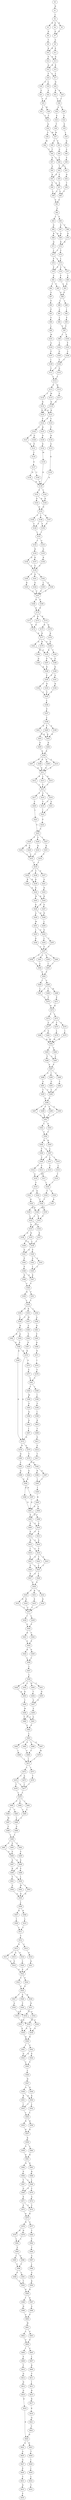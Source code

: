 strict digraph  {
	S0 -> S1 [ label = H ];
	S1 -> S2 [ label = L ];
	S2 -> S3 [ label = N ];
	S2 -> S4 [ label = S ];
	S2 -> S5 [ label = R ];
	S3 -> S6 [ label = D ];
	S4 -> S7 [ label = E ];
	S5 -> S7 [ label = E ];
	S6 -> S8 [ label = T ];
	S7 -> S9 [ label = A ];
	S8 -> S10 [ label = K ];
	S9 -> S11 [ label = E ];
	S9 -> S10 [ label = K ];
	S10 -> S12 [ label = G ];
	S10 -> S13 [ label = Q ];
	S11 -> S13 [ label = Q ];
	S12 -> S14 [ label = Q ];
	S13 -> S15 [ label = E ];
	S13 -> S14 [ label = Q ];
	S14 -> S16 [ label = V ];
	S14 -> S17 [ label = L ];
	S15 -> S17 [ label = L ];
	S16 -> S18 [ label = V ];
	S16 -> S19 [ label = L ];
	S17 -> S20 [ label = N ];
	S18 -> S21 [ label = G ];
	S19 -> S22 [ label = S ];
	S20 -> S23 [ label = K ];
	S20 -> S24 [ label = A ];
	S21 -> S25 [ label = V ];
	S22 -> S25 [ label = V ];
	S23 -> S26 [ label = T ];
	S24 -> S26 [ label = T ];
	S25 -> S27 [ label = L ];
	S25 -> S28 [ label = W ];
	S26 -> S29 [ label = V ];
	S26 -> S30 [ label = A ];
	S27 -> S31 [ label = Y ];
	S28 -> S31 [ label = Y ];
	S29 -> S32 [ label = V ];
	S30 -> S33 [ label = E ];
	S31 -> S34 [ label = Q ];
	S32 -> S35 [ label = S ];
	S33 -> S36 [ label = T ];
	S34 -> S37 [ label = M ];
	S34 -> S38 [ label = V ];
	S35 -> S39 [ label = L ];
	S36 -> S37 [ label = M ];
	S37 -> S40 [ label = V ];
	S37 -> S41 [ label = S ];
	S38 -> S42 [ label = M ];
	S39 -> S43 [ label = Q ];
	S40 -> S44 [ label = T ];
	S41 -> S45 [ label = G ];
	S42 -> S44 [ label = T ];
	S43 -> S46 [ label = S ];
	S44 -> S47 [ label = A ];
	S44 -> S48 [ label = I ];
	S45 -> S48 [ label = I ];
	S46 -> S49 [ label = V ];
	S47 -> S50 [ label = A ];
	S48 -> S51 [ label = L ];
	S48 -> S52 [ label = T ];
	S49 -> S52 [ label = T ];
	S50 -> S53 [ label = E ];
	S51 -> S54 [ label = N ];
	S52 -> S55 [ label = Y ];
	S52 -> S53 [ label = E ];
	S53 -> S56 [ label = V ];
	S53 -> S57 [ label = A ];
	S54 -> S58 [ label = T ];
	S55 -> S57 [ label = A ];
	S56 -> S59 [ label = L ];
	S57 -> S60 [ label = V ];
	S57 -> S59 [ label = L ];
	S58 -> S60 [ label = V ];
	S59 -> S61 [ label = S ];
	S60 -> S61 [ label = S ];
	S61 -> S62 [ label = S ];
	S62 -> S63 [ label = L ];
	S62 -> S64 [ label = V ];
	S63 -> S65 [ label = G ];
	S64 -> S66 [ label = T ];
	S64 -> S67 [ label = S ];
	S65 -> S68 [ label = R ];
	S65 -> S69 [ label = Q ];
	S66 -> S70 [ label = E ];
	S67 -> S69 [ label = Q ];
	S68 -> S71 [ label = Q ];
	S69 -> S72 [ label = K ];
	S70 -> S72 [ label = K ];
	S71 -> S73 [ label = L ];
	S72 -> S73 [ label = L ];
	S72 -> S74 [ label = V ];
	S73 -> S75 [ label = L ];
	S73 -> S76 [ label = F ];
	S74 -> S75 [ label = L ];
	S75 -> S77 [ label = A ];
	S75 -> S78 [ label = P ];
	S75 -> S79 [ label = C ];
	S76 -> S78 [ label = P ];
	S77 -> S80 [ label = L ];
	S78 -> S81 [ label = A ];
	S79 -> S82 [ label = F ];
	S80 -> S83 [ label = A ];
	S81 -> S84 [ label = I ];
	S81 -> S85 [ label = V ];
	S82 -> S83 [ label = A ];
	S83 -> S86 [ label = G ];
	S84 -> S87 [ label = S ];
	S85 -> S86 [ label = G ];
	S86 -> S88 [ label = L ];
	S86 -> S89 [ label = I ];
	S87 -> S90 [ label = F ];
	S88 -> S91 [ label = L ];
	S89 -> S92 [ label = I ];
	S90 -> S93 [ label = F ];
	S91 -> S94 [ label = L ];
	S92 -> S95 [ label = F ];
	S93 -> S96 [ label = V ];
	S94 -> S97 [ label = V ];
	S95 -> S97 [ label = V ];
	S96 -> S98 [ label = L ];
	S97 -> S99 [ label = L ];
	S97 -> S100 [ label = V ];
	S98 -> S101 [ label = M ];
	S99 -> S102 [ label = L ];
	S100 -> S103 [ label = F ];
	S101 -> S104 [ label = A ];
	S102 -> S105 [ label = G ];
	S103 -> S106 [ label = C ];
	S104 -> S107 [ label = F ];
	S105 -> S108 [ label = T ];
	S106 -> S108 [ label = T ];
	S107 -> S109 [ label = I ];
	S108 -> S110 [ label = G ];
	S108 -> S111 [ label = V ];
	S109 -> S111 [ label = V ];
	S110 -> S112 [ label = L ];
	S111 -> S112 [ label = L ];
	S112 -> S113 [ label = F ];
	S112 -> S114 [ label = H ];
	S113 -> S115 [ label = M ];
	S113 -> S116 [ label = L ];
	S114 -> S117 [ label = V ];
	S115 -> S118 [ label = K ];
	S116 -> S119 [ label = R ];
	S117 -> S118 [ label = K ];
	S118 -> S120 [ label = R ];
	S118 -> S121 [ label = K ];
	S119 -> S121 [ label = K ];
	S119 -> S120 [ label = R ];
	S120 -> S122 [ label = F ];
	S121 -> S122 [ label = F ];
	S121 -> S123 [ label = Y ];
	S122 -> S124 [ label = L ];
	S122 -> S125 [ label = H ];
	S123 -> S126 [ label = F ];
	S124 -> S127 [ label = D ];
	S124 -> S128 [ label = G ];
	S125 -> S129 [ label = N ];
	S126 -> S130 [ label = H ];
	S127 -> S131 [ label = P ];
	S128 -> S131 [ label = P ];
	S129 -> S132 [ label = D ];
	S130 -> S133 [ label = S ];
	S131 -> S134 [ label = C ];
	S132 -> S135 [ label = M ];
	S133 -> S136 [ label = K ];
	S134 -> S137 [ label = G ];
	S135 -> S138 [ label = K ];
	S136 -> S138 [ label = K ];
	S137 -> S139 [ label = R ];
	S137 -> S140 [ label = C ];
	S138 -> S141 [ label = F ];
	S138 -> S142 [ label = Y ];
	S139 -> S138 [ label = K ];
	S140 -> S138 [ label = K ];
	S141 -> S143 [ label = E ];
	S141 -> S144 [ label = K ];
	S142 -> S144 [ label = K ];
	S143 -> S145 [ label = N ];
	S144 -> S145 [ label = N ];
	S145 -> S146 [ label = V ];
	S145 -> S147 [ label = K ];
	S145 -> S148 [ label = I ];
	S146 -> S149 [ label = Y ];
	S147 -> S150 [ label = F ];
	S148 -> S150 [ label = F ];
	S148 -> S149 [ label = Y ];
	S149 -> S151 [ label = I ];
	S150 -> S151 [ label = I ];
	S151 -> S152 [ label = T ];
	S151 -> S153 [ label = G ];
	S152 -> S154 [ label = R ];
	S153 -> S155 [ label = G ];
	S154 -> S156 [ label = Q ];
	S154 -> S157 [ label = K ];
	S155 -> S158 [ label = R ];
	S156 -> S159 [ label = F ];
	S157 -> S159 [ label = F ];
	S158 -> S159 [ label = F ];
	S159 -> S160 [ label = V ];
	S159 -> S161 [ label = E ];
	S159 -> S162 [ label = I ];
	S160 -> S163 [ label = R ];
	S161 -> S164 [ label = E ];
	S162 -> S165 [ label = L ];
	S162 -> S166 [ label = Q ];
	S163 -> S167 [ label = F ];
	S164 -> S167 [ label = F ];
	S165 -> S167 [ label = F ];
	S166 -> S167 [ label = F ];
	S167 -> S168 [ label = D ];
	S167 -> S169 [ label = E ];
	S168 -> S170 [ label = E ];
	S169 -> S170 [ label = E ];
	S170 -> S171 [ label = G ];
	S170 -> S172 [ label = K ];
	S170 -> S173 [ label = R ];
	S171 -> S174 [ label = E ];
	S172 -> S175 [ label = R ];
	S172 -> S176 [ label = Q ];
	S173 -> S174 [ label = E ];
	S174 -> S177 [ label = R ];
	S175 -> S177 [ label = R ];
	S176 -> S178 [ label = K ];
	S177 -> S179 [ label = H ];
	S177 -> S180 [ label = A ];
	S177 -> S181 [ label = Q ];
	S178 -> S180 [ label = A ];
	S179 -> S182 [ label = Q ];
	S180 -> S183 [ label = E ];
	S180 -> S184 [ label = T ];
	S181 -> S183 [ label = E ];
	S182 -> S185 [ label = Q ];
	S183 -> S186 [ label = G ];
	S183 -> S187 [ label = E ];
	S184 -> S186 [ label = G ];
	S185 -> S188 [ label = R ];
	S186 -> S189 [ label = K ];
	S187 -> S188 [ label = R ];
	S188 -> S190 [ label = P ];
	S189 -> S191 [ label = A ];
	S189 -> S190 [ label = P ];
	S190 -> S192 [ label = C ];
	S190 -> S193 [ label = N ];
	S191 -> S194 [ label = H ];
	S192 -> S195 [ label = V ];
	S193 -> S195 [ label = V ];
	S194 -> S195 [ label = V ];
	S195 -> S196 [ label = L ];
	S196 -> S197 [ label = P ];
	S197 -> S198 [ label = L ];
	S198 -> S199 [ label = S ];
	S198 -> S200 [ label = T ];
	S198 -> S201 [ label = N ];
	S199 -> S202 [ label = K ];
	S200 -> S203 [ label = P ];
	S200 -> S202 [ label = K ];
	S201 -> S202 [ label = K ];
	S202 -> S204 [ label = K ];
	S203 -> S205 [ label = E ];
	S204 -> S206 [ label = E ];
	S205 -> S206 [ label = E ];
	S206 -> S207 [ label = R ];
	S206 -> S208 [ label = K ];
	S206 -> S209 [ label = S ];
	S206 -> S210 [ label = G ];
	S207 -> S211 [ label = K ];
	S208 -> S211 [ label = K ];
	S209 -> S211 [ label = K ];
	S210 -> S211 [ label = K ];
	S211 -> S212 [ label = K ];
	S211 -> S213 [ label = L ];
	S211 -> S214 [ label = Q ];
	S212 -> S215 [ label = Y ];
	S213 -> S215 [ label = Y ];
	S214 -> S215 [ label = Y ];
	S215 -> S216 [ label = V ];
	S215 -> S217 [ label = P ];
	S215 -> S218 [ label = I ];
	S216 -> S219 [ label = V ];
	S217 -> S220 [ label = V ];
	S218 -> S221 [ label = A ];
	S218 -> S219 [ label = V ];
	S219 -> S222 [ label = I ];
	S220 -> S223 [ label = L ];
	S221 -> S222 [ label = I ];
	S222 -> S224 [ label = P ];
	S223 -> S225 [ label = S ];
	S224 -> S225 [ label = S ];
	S225 -> S226 [ label = F ];
	S225 -> S227 [ label = I ];
	S225 -> S228 [ label = S ];
	S226 -> S229 [ label = G ];
	S226 -> S230 [ label = W ];
	S227 -> S231 [ label = R ];
	S228 -> S232 [ label = H ];
	S229 -> S233 [ label = L ];
	S230 -> S233 [ label = L ];
	S231 -> S234 [ label = P ];
	S232 -> S233 [ label = L ];
	S233 -> S235 [ label = T ];
	S234 -> S235 [ label = T ];
	S235 -> S236 [ label = P ];
	S235 -> S237 [ label = F ];
	S235 -> S238 [ label = V ];
	S236 -> S239 [ label = K ];
	S236 -> S240 [ label = R ];
	S237 -> S241 [ label = G ];
	S238 -> S239 [ label = K ];
	S239 -> S242 [ label = E ];
	S240 -> S242 [ label = E ];
	S241 -> S243 [ label = D ];
	S242 -> S244 [ label = R ];
	S242 -> S245 [ label = W ];
	S243 -> S244 [ label = R ];
	S244 -> S246 [ label = K ];
	S244 -> S247 [ label = S ];
	S245 -> S246 [ label = K ];
	S246 -> S248 [ label = N ];
	S246 -> S249 [ label = A ];
	S247 -> S248 [ label = N ];
	S248 -> S250 [ label = L ];
	S249 -> S251 [ label = M ];
	S250 -> S252 [ label = G ];
	S251 -> S253 [ label = L ];
	S251 -> S252 [ label = G ];
	S252 -> S254 [ label = L ];
	S252 -> S255 [ label = T ];
	S253 -> S256 [ label = K ];
	S254 -> S257 [ label = F ];
	S255 -> S257 [ label = F ];
	S256 -> S257 [ label = F ];
	S257 -> S258 [ label = F ];
	S257 -> S259 [ label = S ];
	S257 -> S260 [ label = I ];
	S257 -> S261 [ label = L ];
	S258 -> S262 [ label = L ];
	S259 -> S263 [ label = I ];
	S260 -> S263 [ label = I ];
	S261 -> S262 [ label = L ];
	S262 -> S264 [ label = P ];
	S263 -> S264 [ label = P ];
	S264 -> S265 [ label = I ];
	S264 -> S266 [ label = V ];
	S265 -> S267 [ label = L ];
	S266 -> S268 [ label = M ];
	S266 -> S269 [ label = I ];
	S266 -> S267 [ label = L ];
	S267 -> S270 [ label = T ];
	S268 -> S271 [ label = F ];
	S269 -> S270 [ label = T ];
	S270 -> S272 [ label = H ];
	S271 -> S272 [ label = H ];
	S272 -> S273 [ label = L ];
	S272 -> S274 [ label = V ];
	S273 -> S275 [ label = Y ];
	S273 -> S276 [ label = L ];
	S273 -> S277 [ label = S ];
	S274 -> S277 [ label = S ];
	S275 -> S278 [ label = L ];
	S276 -> S279 [ label = I ];
	S277 -> S280 [ label = A ];
	S277 -> S281 [ label = S ];
	S278 -> S282 [ label = W ];
	S279 -> S282 [ label = W ];
	S280 -> S282 [ label = W ];
	S281 -> S282 [ label = W ];
	S282 -> S283 [ label = V ];
	S282 -> S284 [ label = A ];
	S283 -> S285 [ label = L ];
	S283 -> S286 [ label = V ];
	S284 -> S285 [ label = L ];
	S285 -> S287 [ label = F ];
	S286 -> S287 [ label = F ];
	S287 -> S288 [ label = A ];
	S287 -> S289 [ label = V ];
	S287 -> S290 [ label = I ];
	S288 -> S291 [ label = A ];
	S289 -> S292 [ label = T ];
	S290 -> S293 [ label = G ];
	S291 -> S294 [ label = V ];
	S291 -> S295 [ label = T ];
	S292 -> S294 [ label = V ];
	S293 -> S294 [ label = V ];
	S294 -> S296 [ label = D ];
	S295 -> S296 [ label = D ];
	S296 -> S297 [ label = F ];
	S296 -> S298 [ label = V ];
	S296 -> S299 [ label = S ];
	S296 -> S300 [ label = Y ];
	S297 -> S301 [ label = L ];
	S298 -> S301 [ label = L ];
	S299 -> S301 [ label = L ];
	S300 -> S301 [ label = L ];
	S301 -> S302 [ label = L ];
	S301 -> S303 [ label = S ];
	S302 -> S304 [ label = Y ];
	S303 -> S304 [ label = Y ];
	S304 -> S305 [ label = R ];
	S304 -> S306 [ label = W ];
	S305 -> S307 [ label = L ];
	S306 -> S308 [ label = F ];
	S306 -> S307 [ label = L ];
	S307 -> S309 [ label = V ];
	S307 -> S310 [ label = I ];
	S307 -> S311 [ label = L ];
	S308 -> S309 [ label = V ];
	S309 -> S312 [ label = F ];
	S309 -> S313 [ label = V ];
	S310 -> S314 [ label = L ];
	S311 -> S315 [ label = C ];
	S312 -> S316 [ label = S ];
	S313 -> S317 [ label = V ];
	S314 -> S318 [ label = T ];
	S315 -> S316 [ label = S ];
	S316 -> S319 [ label = V ];
	S317 -> S320 [ label = I ];
	S318 -> S320 [ label = I ];
	S319 -> S321 [ label = S ];
	S319 -> S322 [ label = N ];
	S320 -> S323 [ label = T ];
	S320 -> S324 [ label = G ];
	S321 -> S325 [ label = R ];
	S322 -> S326 [ label = T ];
	S323 -> S326 [ label = T ];
	S324 -> S327 [ label = K ];
	S325 -> S328 [ label = H ];
	S326 -> S329 [ label = K ];
	S326 -> S330 [ label = Q ];
	S327 -> S328 [ label = H ];
	S328 -> S331 [ label = F ];
	S328 -> S332 [ label = L ];
	S329 -> S332 [ label = L ];
	S330 -> S331 [ label = F ];
	S331 -> S333 [ label = Q ];
	S332 -> S334 [ label = S ];
	S332 -> S333 [ label = Q ];
	S333 -> S335 [ label = N ];
	S333 -> S336 [ label = G ];
	S334 -> S337 [ label = E ];
	S335 -> S338 [ label = L ];
	S335 -> S339 [ label = I ];
	S336 -> S338 [ label = L ];
	S337 -> S338 [ label = L ];
	S338 -> S340 [ label = P ];
	S338 -> S341 [ label = E ];
	S339 -> S341 [ label = E ];
	S340 -> S342 [ label = S ];
	S340 -> S343 [ label = V ];
	S341 -> S344 [ label = P ];
	S342 -> S345 [ label = L ];
	S343 -> S345 [ label = L ];
	S344 -> S346 [ label = F ];
	S345 -> S347 [ label = E ];
	S346 -> S348 [ label = N ];
	S346 -> S347 [ label = E ];
	S347 -> S349 [ label = V ];
	S348 -> S349 [ label = V ];
	S349 -> S350 [ label = H ];
	S349 -> S351 [ label = P ];
	S350 -> S352 [ label = L ];
	S351 -> S352 [ label = L ];
	S352 -> S353 [ label = K ];
	S352 -> S354 [ label = L ];
	S352 -> S355 [ label = R ];
	S353 -> S356 [ label = L ];
	S353 -> S357 [ label = M ];
	S354 -> S358 [ label = A ];
	S355 -> S356 [ label = L ];
	S356 -> S359 [ label = H ];
	S357 -> S360 [ label = S ];
	S358 -> S361 [ label = N ];
	S359 -> S362 [ label = R ];
	S359 -> S363 [ label = G ];
	S360 -> S364 [ label = V ];
	S361 -> S365 [ label = F ];
	S362 -> S366 [ label = E ];
	S363 -> S366 [ label = E ];
	S364 -> S367 [ label = D ];
	S365 -> S368 [ label = K ];
	S366 -> S369 [ label = E ];
	S366 -> S370 [ label = K ];
	S367 -> S370 [ label = K ];
	S368 -> S371 [ label = N ];
	S369 -> S372 [ label = Q ];
	S370 -> S373 [ label = G ];
	S370 -> S372 [ label = Q ];
	S371 -> S374 [ label = I ];
	S372 -> S375 [ label = G ];
	S372 -> S376 [ label = N ];
	S373 -> S377 [ label = S ];
	S374 -> S378 [ label = V ];
	S375 -> S379 [ label = T ];
	S376 -> S380 [ label = N ];
	S377 -> S381 [ label = T ];
	S378 -> S381 [ label = T ];
	S379 -> S382 [ label = Q ];
	S380 -> S383 [ label = V ];
	S381 -> S384 [ label = L ];
	S381 -> S385 [ label = I ];
	S382 -> S386 [ label = N ];
	S382 -> S387 [ label = G ];
	S383 -> S388 [ label = Q ];
	S384 -> S389 [ label = M ];
	S385 -> S390 [ label = I ];
	S386 -> S391 [ label = I ];
	S387 -> S391 [ label = I ];
	S388 -> S392 [ label = E ];
	S389 -> S393 [ label = G ];
	S390 -> S394 [ label = V ];
	S391 -> S395 [ label = I ];
	S392 -> S396 [ label = E ];
	S392 -> S397 [ label = N ];
	S393 -> S398 [ label = Q ];
	S394 -> S399 [ label = I ];
	S395 -> S400 [ label = H ];
	S396 -> S401 [ label = D ];
	S397 -> S401 [ label = D ];
	S398 -> S402 [ label = Q ];
	S399 -> S403 [ label = K ];
	S400 -> S401 [ label = D ];
	S400 -> S404 [ label = S ];
	S401 -> S405 [ label = S ];
	S401 -> S406 [ label = F ];
	S402 -> S407 [ label = I ];
	S403 -> S408 [ label = T ];
	S404 -> S405 [ label = S ];
	S405 -> S409 [ label = P ];
	S405 -> S410 [ label = S ];
	S406 -> S410 [ label = S ];
	S407 -> S372 [ label = Q ];
	S408 -> S411 [ label = G ];
	S409 -> S412 [ label = F ];
	S410 -> S412 [ label = F ];
	S410 -> S413 [ label = Y ];
	S411 -> S414 [ label = S ];
	S412 -> S415 [ label = N ];
	S412 -> S416 [ label = S ];
	S413 -> S416 [ label = S ];
	S414 -> S417 [ label = T ];
	S415 -> S418 [ label = V ];
	S415 -> S419 [ label = I ];
	S416 -> S418 [ label = V ];
	S417 -> S420 [ label = S ];
	S418 -> S421 [ label = S ];
	S418 -> S422 [ label = T ];
	S418 -> S423 [ label = P ];
	S419 -> S421 [ label = S ];
	S420 -> S424 [ label = E ];
	S421 -> S425 [ label = L ];
	S421 -> S426 [ label = V ];
	S422 -> S425 [ label = L ];
	S423 -> S425 [ label = L ];
	S424 -> S392 [ label = E ];
	S425 -> S427 [ label = F ];
	S425 -> S428 [ label = I ];
	S426 -> S427 [ label = F ];
	S427 -> S429 [ label = E ];
	S428 -> S429 [ label = E ];
	S429 -> S430 [ label = P ];
	S429 -> S431 [ label = R ];
	S429 -> S432 [ label = K ];
	S430 -> S433 [ label = N ];
	S430 -> S434 [ label = S ];
	S431 -> S435 [ label = E ];
	S432 -> S436 [ label = D ];
	S433 -> S437 [ label = C ];
	S434 -> S437 [ label = C ];
	S435 -> S437 [ label = C ];
	S436 -> S437 [ label = C ];
	S437 -> S438 [ label = I ];
	S437 -> S439 [ label = L ];
	S438 -> S440 [ label = P ];
	S439 -> S440 [ label = P ];
	S440 -> S441 [ label = K ];
	S440 -> S442 [ label = T ];
	S441 -> S443 [ label = P ];
	S442 -> S443 [ label = P ];
	S443 -> S444 [ label = K ];
	S443 -> S445 [ label = E ];
	S444 -> S446 [ label = L ];
	S445 -> S446 [ label = L ];
	S446 -> S447 [ label = L ];
	S447 -> S448 [ label = L ];
	S448 -> S449 [ label = S ];
	S448 -> S450 [ label = H ];
	S448 -> S451 [ label = Y ];
	S448 -> S452 [ label = L ];
	S449 -> S453 [ label = K ];
	S450 -> S454 [ label = T ];
	S451 -> S455 [ label = N ];
	S452 -> S453 [ label = K ];
	S453 -> S456 [ label = T ];
	S454 -> S457 [ label = S ];
	S455 -> S457 [ label = S ];
	S456 -> S458 [ label = W ];
	S457 -> S459 [ label = V ];
	S458 -> S460 [ label = V ];
	S458 -> S461 [ label = A ];
	S459 -> S460 [ label = V ];
	S459 -> S461 [ label = A ];
	S460 -> S462 [ label = P ];
	S461 -> S462 [ label = P ];
	S462 -> S463 [ label = L ];
	S463 -> S464 [ label = S ];
	S463 -> S465 [ label = A ];
	S463 -> S466 [ label = L ];
	S463 -> S467 [ label = G ];
	S464 -> S468 [ label = I ];
	S465 -> S469 [ label = V ];
	S466 -> S469 [ label = V ];
	S467 -> S470 [ label = M ];
	S468 -> S471 [ label = I ];
	S469 -> S471 [ label = I ];
	S470 -> S471 [ label = I ];
	S471 -> S472 [ label = L ];
	S471 -> S473 [ label = I ];
	S472 -> S474 [ label = V ];
	S472 -> S475 [ label = A ];
	S473 -> S476 [ label = T ];
	S474 -> S477 [ label = I ];
	S474 -> S478 [ label = T ];
	S475 -> S477 [ label = I ];
	S476 -> S477 [ label = I ];
	S477 -> S479 [ label = L ];
	S478 -> S479 [ label = L ];
	S479 -> S480 [ label = V ];
	S479 -> S481 [ label = I ];
	S479 -> S482 [ label = L ];
	S480 -> S483 [ label = V ];
	S480 -> S484 [ label = I ];
	S481 -> S485 [ label = L ];
	S482 -> S485 [ label = L ];
	S483 -> S486 [ label = L ];
	S484 -> S487 [ label = M ];
	S485 -> S486 [ label = L ];
	S486 -> S488 [ label = G ];
	S487 -> S489 [ label = V ];
	S488 -> S490 [ label = L ];
	S489 -> S490 [ label = L ];
	S490 -> S491 [ label = L ];
	S490 -> S492 [ label = V ];
	S490 -> S493 [ label = S ];
	S491 -> S494 [ label = S ];
	S492 -> S495 [ label = V ];
	S493 -> S494 [ label = S ];
	S494 -> S496 [ label = S ];
	S494 -> S497 [ label = A ];
	S495 -> S496 [ label = S ];
	S496 -> S498 [ label = F ];
	S496 -> S499 [ label = K ];
	S497 -> S499 [ label = K ];
	S498 -> S500 [ label = L ];
	S499 -> S501 [ label = V ];
	S499 -> S500 [ label = L ];
	S500 -> S502 [ label = M ];
	S500 -> S503 [ label = I ];
	S501 -> S504 [ label = A ];
	S502 -> S505 [ label = Q ];
	S503 -> S505 [ label = Q ];
	S504 -> S505 [ label = Q ];
	S505 -> S506 [ label = L ];
	S506 -> S507 [ label = K ];
	S506 -> S508 [ label = R ];
	S507 -> S509 [ label = I ];
	S508 -> S510 [ label = L ];
	S509 -> S511 [ label = L ];
	S510 -> S511 [ label = L ];
	S511 -> S512 [ label = V ];
	S512 -> S513 [ label = S ];
	S512 -> S514 [ label = C ];
	S513 -> S515 [ label = A ];
	S513 -> S516 [ label = S ];
	S513 -> S517 [ label = T ];
	S514 -> S518 [ label = E ];
	S515 -> S519 [ label = S ];
	S516 -> S520 [ label = L ];
	S517 -> S519 [ label = S ];
	S518 -> S521 [ label = Q ];
	S519 -> S522 [ label = F ];
	S520 -> S522 [ label = F ];
	S521 -> S522 [ label = F ];
	S522 -> S523 [ label = Y ];
	S522 -> S524 [ label = F ];
	S523 -> S525 [ label = P ];
	S524 -> S525 [ label = P ];
	S525 -> S526 [ label = S ];
	S525 -> S527 [ label = I ];
	S525 -> S528 [ label = D ];
	S526 -> S529 [ label = V ];
	S527 -> S530 [ label = A ];
	S528 -> S531 [ label = N ];
	S529 -> S532 [ label = Q ];
	S529 -> S533 [ label = E ];
	S530 -> S534 [ label = A ];
	S531 -> S534 [ label = A ];
	S532 -> S535 [ label = R ];
	S533 -> S535 [ label = R ];
	S534 -> S536 [ label = E ];
	S534 -> S537 [ label = D ];
	S535 -> S538 [ label = E ];
	S535 -> S539 [ label = A ];
	S536 -> S539 [ label = A ];
	S537 -> S538 [ label = E ];
	S538 -> S540 [ label = R ];
	S539 -> S540 [ label = R ];
	S540 -> S541 [ label = I ];
	S540 -> S542 [ label = V ];
	S541 -> S543 [ label = Q ];
	S542 -> S544 [ label = E ];
	S542 -> S543 [ label = Q ];
	S543 -> S545 [ label = Y ];
	S544 -> S545 [ label = Y ];
	S545 -> S546 [ label = L ];
	S546 -> S547 [ label = H ];
	S547 -> S548 [ label = A ];
	S547 -> S549 [ label = D ];
	S548 -> S550 [ label = K ];
	S548 -> S551 [ label = R ];
	S549 -> S550 [ label = K ];
	S550 -> S552 [ label = L ];
	S550 -> S553 [ label = I ];
	S551 -> S553 [ label = I ];
	S552 -> S554 [ label = L ];
	S553 -> S554 [ label = L ];
	S554 -> S555 [ label = K ];
	S554 -> S556 [ label = R ];
	S555 -> S557 [ label = K ];
	S556 -> S557 [ label = K ];
	S557 -> S558 [ label = R ];
	S558 -> S559 [ label = S ];
	S558 -> S560 [ label = L ];
	S559 -> S561 [ label = K ];
	S560 -> S561 [ label = K ];
	S561 -> S562 [ label = Q ];
	S561 -> S563 [ label = K ];
	S562 -> S564 [ label = P ];
	S563 -> S566 [ label = R ];
	S564 -> S567 [ label = V ];
	S564 -> S568 [ label = L ];
	S566 -> S568 [ label = L ];
	S567 -> S569 [ label = G ];
	S568 -> S570 [ label = C ];
	S568 -> S569 [ label = G ];
	S569 -> S571 [ label = E ];
	S570 -> S572 [ label = A ];
	S571 -> S573 [ label = E ];
	S571 -> S574 [ label = V ];
	S572 -> S574 [ label = V ];
	S573 -> S575 [ label = K ];
	S574 -> S575 [ label = K ];
	S575 -> S576 [ label = R ];
	S575 -> S577 [ label = S ];
	S576 -> S578 [ label = K ];
	S576 -> S579 [ label = N ];
	S577 -> S580 [ label = T ];
	S578 -> S581 [ label = L ];
	S579 -> S581 [ label = L ];
	S580 -> S582 [ label = V ];
	S581 -> S583 [ label = S ];
	S582 -> S584 [ label = V ];
	S583 -> S585 [ label = L ];
	S583 -> S586 [ label = G ];
	S584 -> S587 [ label = A ];
	S585 -> S588 [ label = Y ];
	S586 -> S588 [ label = Y ];
	S587 -> S589 [ label = L ];
	S588 -> S590 [ label = F ];
	S588 -> S591 [ label = L ];
	S589 -> S592 [ label = A ];
	S590 -> S593 [ label = T ];
	S591 -> S593 [ label = T ];
	S592 -> S594 [ label = K ];
	S593 -> S595 [ label = K ];
	S594 -> S595 [ label = K ];
	S595 -> S596 [ label = I ];
	S595 -> S597 [ label = K ];
	S596 -> S598 [ label = H ];
	S597 -> S599 [ label = S ];
	S598 -> S600 [ label = F ];
	S599 -> S600 [ label = F ];
	S600 -> S601 [ label = W ];
	S601 -> S602 [ label = L ];
	S601 -> S603 [ label = F ];
	S602 -> S604 [ label = P ];
	S603 -> S604 [ label = P ];
	S604 -> S605 [ label = V ];
	S604 -> S606 [ label = I ];
	S605 -> S607 [ label = L ];
	S606 -> S608 [ label = F ];
	S607 -> S609 [ label = K ];
	S608 -> S610 [ label = Y ];
	S609 -> S611 [ label = V ];
	S610 -> S612 [ label = Q ];
	S611 -> S613 [ label = I ];
	S612 -> S614 [ label = N ];
	S613 -> S615 [ label = R ];
	S614 -> S616 [ label = Q ];
	S615 -> S617 [ label = K ];
	S616 -> S618 [ label = E ];
	S617 -> S619 [ label = K ];
	S618 -> S620 [ label = D ];
	S619 -> S621 [ label = Q ];
	S620 -> S622 [ label = A ];
	S620 -> S623 [ label = D ];
	S621 -> S624 [ label = V ];
	S622 -> S625 [ label = A ];
	S623 -> S626 [ label = T ];
	S624 -> S620 [ label = D ];
	S625 -> S627 [ label = G ];
	S626 -> S628 [ label = I ];
	S627 -> S629 [ label = E ];
	S628 -> S630 [ label = I ];
	S629 -> S631 [ label = C ];
	S630 -> S632 [ label = L ];
	S631 -> S633 [ label = N ];
	S632 -> S634 [ label = T ];
	S633 -> S635 [ label = P ];
}
